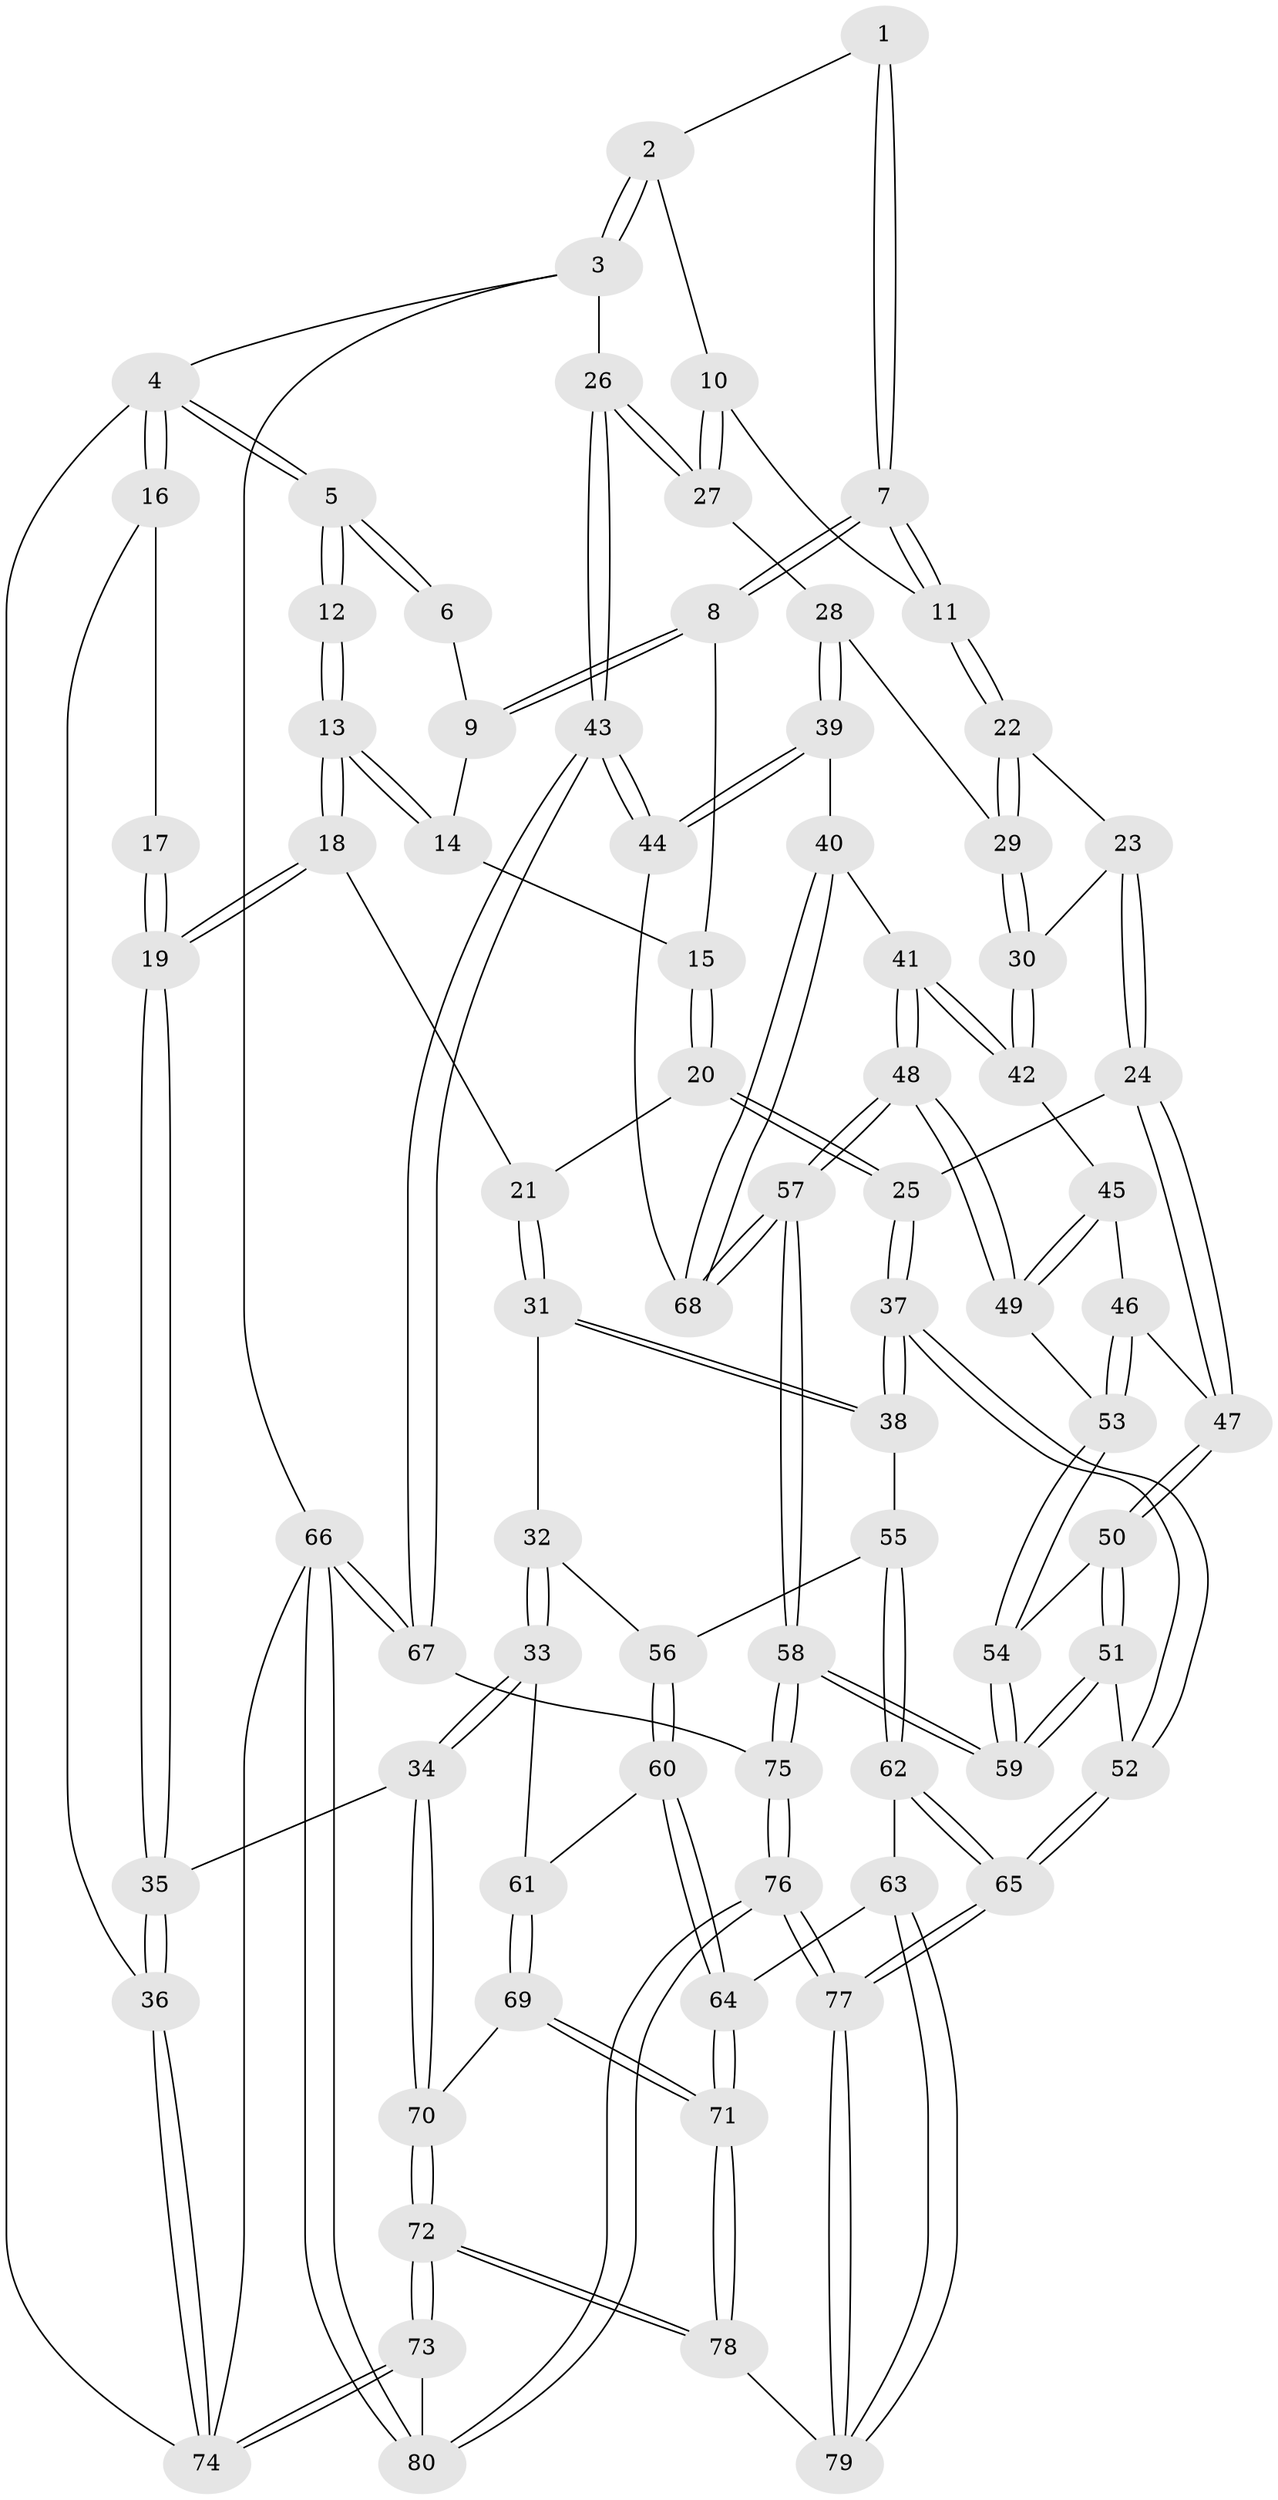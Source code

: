 // coarse degree distribution, {4: 0.14035087719298245, 2: 0.07017543859649122, 3: 0.7192982456140351, 5: 0.05263157894736842, 6: 0.017543859649122806}
// Generated by graph-tools (version 1.1) at 2025/54/03/04/25 22:54:31]
// undirected, 80 vertices, 197 edges
graph export_dot {
  node [color=gray90,style=filled];
  1 [pos="+0.7303321002030884+0"];
  2 [pos="+1+0"];
  3 [pos="+1+0"];
  4 [pos="+0+0"];
  5 [pos="+0.23427994418595463+0"];
  6 [pos="+0.7039629056660498+0"];
  7 [pos="+0.75892956653608+0.14922702741500873"];
  8 [pos="+0.7573750926224488+0.14944345492671557"];
  9 [pos="+0.5901325588107276+0.056483206743507236"];
  10 [pos="+0.8567898220249682+0.18309822912120266"];
  11 [pos="+0.8063006877949365+0.18648581309755963"];
  12 [pos="+0.28384559258013864+0.0007640085657326435"];
  13 [pos="+0.3533790733229922+0.11639366098183218"];
  14 [pos="+0.5587397495452482+0.08460101691416974"];
  15 [pos="+0.642428866303573+0.18900163295998115"];
  16 [pos="+0+0.05409520810147722"];
  17 [pos="+0.13156936031509178+0.16182277686255717"];
  18 [pos="+0.3681044030325361+0.18309612692176008"];
  19 [pos="+0.019607173902172325+0.36798086783523465"];
  20 [pos="+0.5151918893316563+0.31688491093094395"];
  21 [pos="+0.4020173433690728+0.25860255449699115"];
  22 [pos="+0.7801835473994132+0.2769968834135558"];
  23 [pos="+0.7223205854446162+0.35140766138587465"];
  24 [pos="+0.6213478473573774+0.39962611453093383"];
  25 [pos="+0.5526123987430738+0.3704031965882913"];
  26 [pos="+1+0.23817235128298309"];
  27 [pos="+1+0.25727171406077315"];
  28 [pos="+0.9150763834817192+0.4032798540895627"];
  29 [pos="+0.8967832738548626+0.40476297618138046"];
  30 [pos="+0.8333127058249156+0.44199927570424197"];
  31 [pos="+0.2965359515921655+0.404124125255171"];
  32 [pos="+0.2082719145857372+0.4446461239313591"];
  33 [pos="+0.10351987476603484+0.4620541358435467"];
  34 [pos="+0+0.431195936667237"];
  35 [pos="+0+0.42541546430442745"];
  36 [pos="+0+0.41923180402774574"];
  37 [pos="+0.45429823224759003+0.5574507353752659"];
  38 [pos="+0.4134837289880667+0.5569097957108546"];
  39 [pos="+0.9313493187343889+0.45408475526341235"];
  40 [pos="+0.8868907722904086+0.5852140749920429"];
  41 [pos="+0.8726494237669998+0.58276094346664"];
  42 [pos="+0.8291917338422505+0.45182965944754955"];
  43 [pos="+1+0.686067792894314"];
  44 [pos="+1+0.6724315498220328"];
  45 [pos="+0.8110175341732284+0.46248503862543067"];
  46 [pos="+0.6906289378336817+0.4901020749692524"];
  47 [pos="+0.6235240977293265+0.4041379432557126"];
  48 [pos="+0.8228152762889424+0.5976724701428218"];
  49 [pos="+0.7699662695670368+0.5678215630766578"];
  50 [pos="+0.5825049475963442+0.5955845388869888"];
  51 [pos="+0.5574266682329326+0.615957159971373"];
  52 [pos="+0.49726314405008176+0.6105860392447071"];
  53 [pos="+0.7073611688089152+0.5517526801911927"];
  54 [pos="+0.6927665504514965+0.5741386385226532"];
  55 [pos="+0.402883753388634+0.5644076426224377"];
  56 [pos="+0.31509420613626843+0.5878555499171976"];
  57 [pos="+0.7255650415524536+0.8198316120327274"];
  58 [pos="+0.7118506880148697+0.8357851037921575"];
  59 [pos="+0.6916056178242259+0.7807057267237385"];
  60 [pos="+0.2974704410424867+0.6092792857523858"];
  61 [pos="+0.1914745520112893+0.60623069259747"];
  62 [pos="+0.36128546356291746+0.6991315610125962"];
  63 [pos="+0.311736063963994+0.7174232371670346"];
  64 [pos="+0.3044975827968024+0.7167727093650279"];
  65 [pos="+0.4674427319566223+0.7240470841203447"];
  66 [pos="+1+1"];
  67 [pos="+1+0.8213772253730376"];
  68 [pos="+1+0.6496470070228688"];
  69 [pos="+0.19259129456314894+0.7106609148005116"];
  70 [pos="+0.07751966885193302+0.6905642272055971"];
  71 [pos="+0.2245671873849581+0.7561881999600433"];
  72 [pos="+0+1"];
  73 [pos="+0+1"];
  74 [pos="+0+1"];
  75 [pos="+0.6973601025705499+0.9081870929756354"];
  76 [pos="+0.615841441337871+1"];
  77 [pos="+0.5433622418268961+0.9444114673340768"];
  78 [pos="+0.20503334682474264+0.8405925595110308"];
  79 [pos="+0.45619081539583656+0.9013928121538244"];
  80 [pos="+0.6106634916026737+1"];
  1 -- 2;
  1 -- 7;
  1 -- 7;
  2 -- 3;
  2 -- 3;
  2 -- 10;
  3 -- 4;
  3 -- 26;
  3 -- 66;
  4 -- 5;
  4 -- 5;
  4 -- 16;
  4 -- 16;
  4 -- 74;
  5 -- 6;
  5 -- 6;
  5 -- 12;
  5 -- 12;
  6 -- 9;
  7 -- 8;
  7 -- 8;
  7 -- 11;
  7 -- 11;
  8 -- 9;
  8 -- 9;
  8 -- 15;
  9 -- 14;
  10 -- 11;
  10 -- 27;
  10 -- 27;
  11 -- 22;
  11 -- 22;
  12 -- 13;
  12 -- 13;
  13 -- 14;
  13 -- 14;
  13 -- 18;
  13 -- 18;
  14 -- 15;
  15 -- 20;
  15 -- 20;
  16 -- 17;
  16 -- 36;
  17 -- 19;
  17 -- 19;
  18 -- 19;
  18 -- 19;
  18 -- 21;
  19 -- 35;
  19 -- 35;
  20 -- 21;
  20 -- 25;
  20 -- 25;
  21 -- 31;
  21 -- 31;
  22 -- 23;
  22 -- 29;
  22 -- 29;
  23 -- 24;
  23 -- 24;
  23 -- 30;
  24 -- 25;
  24 -- 47;
  24 -- 47;
  25 -- 37;
  25 -- 37;
  26 -- 27;
  26 -- 27;
  26 -- 43;
  26 -- 43;
  27 -- 28;
  28 -- 29;
  28 -- 39;
  28 -- 39;
  29 -- 30;
  29 -- 30;
  30 -- 42;
  30 -- 42;
  31 -- 32;
  31 -- 38;
  31 -- 38;
  32 -- 33;
  32 -- 33;
  32 -- 56;
  33 -- 34;
  33 -- 34;
  33 -- 61;
  34 -- 35;
  34 -- 70;
  34 -- 70;
  35 -- 36;
  35 -- 36;
  36 -- 74;
  36 -- 74;
  37 -- 38;
  37 -- 38;
  37 -- 52;
  37 -- 52;
  38 -- 55;
  39 -- 40;
  39 -- 44;
  39 -- 44;
  40 -- 41;
  40 -- 68;
  40 -- 68;
  41 -- 42;
  41 -- 42;
  41 -- 48;
  41 -- 48;
  42 -- 45;
  43 -- 44;
  43 -- 44;
  43 -- 67;
  43 -- 67;
  44 -- 68;
  45 -- 46;
  45 -- 49;
  45 -- 49;
  46 -- 47;
  46 -- 53;
  46 -- 53;
  47 -- 50;
  47 -- 50;
  48 -- 49;
  48 -- 49;
  48 -- 57;
  48 -- 57;
  49 -- 53;
  50 -- 51;
  50 -- 51;
  50 -- 54;
  51 -- 52;
  51 -- 59;
  51 -- 59;
  52 -- 65;
  52 -- 65;
  53 -- 54;
  53 -- 54;
  54 -- 59;
  54 -- 59;
  55 -- 56;
  55 -- 62;
  55 -- 62;
  56 -- 60;
  56 -- 60;
  57 -- 58;
  57 -- 58;
  57 -- 68;
  57 -- 68;
  58 -- 59;
  58 -- 59;
  58 -- 75;
  58 -- 75;
  60 -- 61;
  60 -- 64;
  60 -- 64;
  61 -- 69;
  61 -- 69;
  62 -- 63;
  62 -- 65;
  62 -- 65;
  63 -- 64;
  63 -- 79;
  63 -- 79;
  64 -- 71;
  64 -- 71;
  65 -- 77;
  65 -- 77;
  66 -- 67;
  66 -- 67;
  66 -- 80;
  66 -- 80;
  66 -- 74;
  67 -- 75;
  69 -- 70;
  69 -- 71;
  69 -- 71;
  70 -- 72;
  70 -- 72;
  71 -- 78;
  71 -- 78;
  72 -- 73;
  72 -- 73;
  72 -- 78;
  72 -- 78;
  73 -- 74;
  73 -- 74;
  73 -- 80;
  75 -- 76;
  75 -- 76;
  76 -- 77;
  76 -- 77;
  76 -- 80;
  76 -- 80;
  77 -- 79;
  77 -- 79;
  78 -- 79;
}
